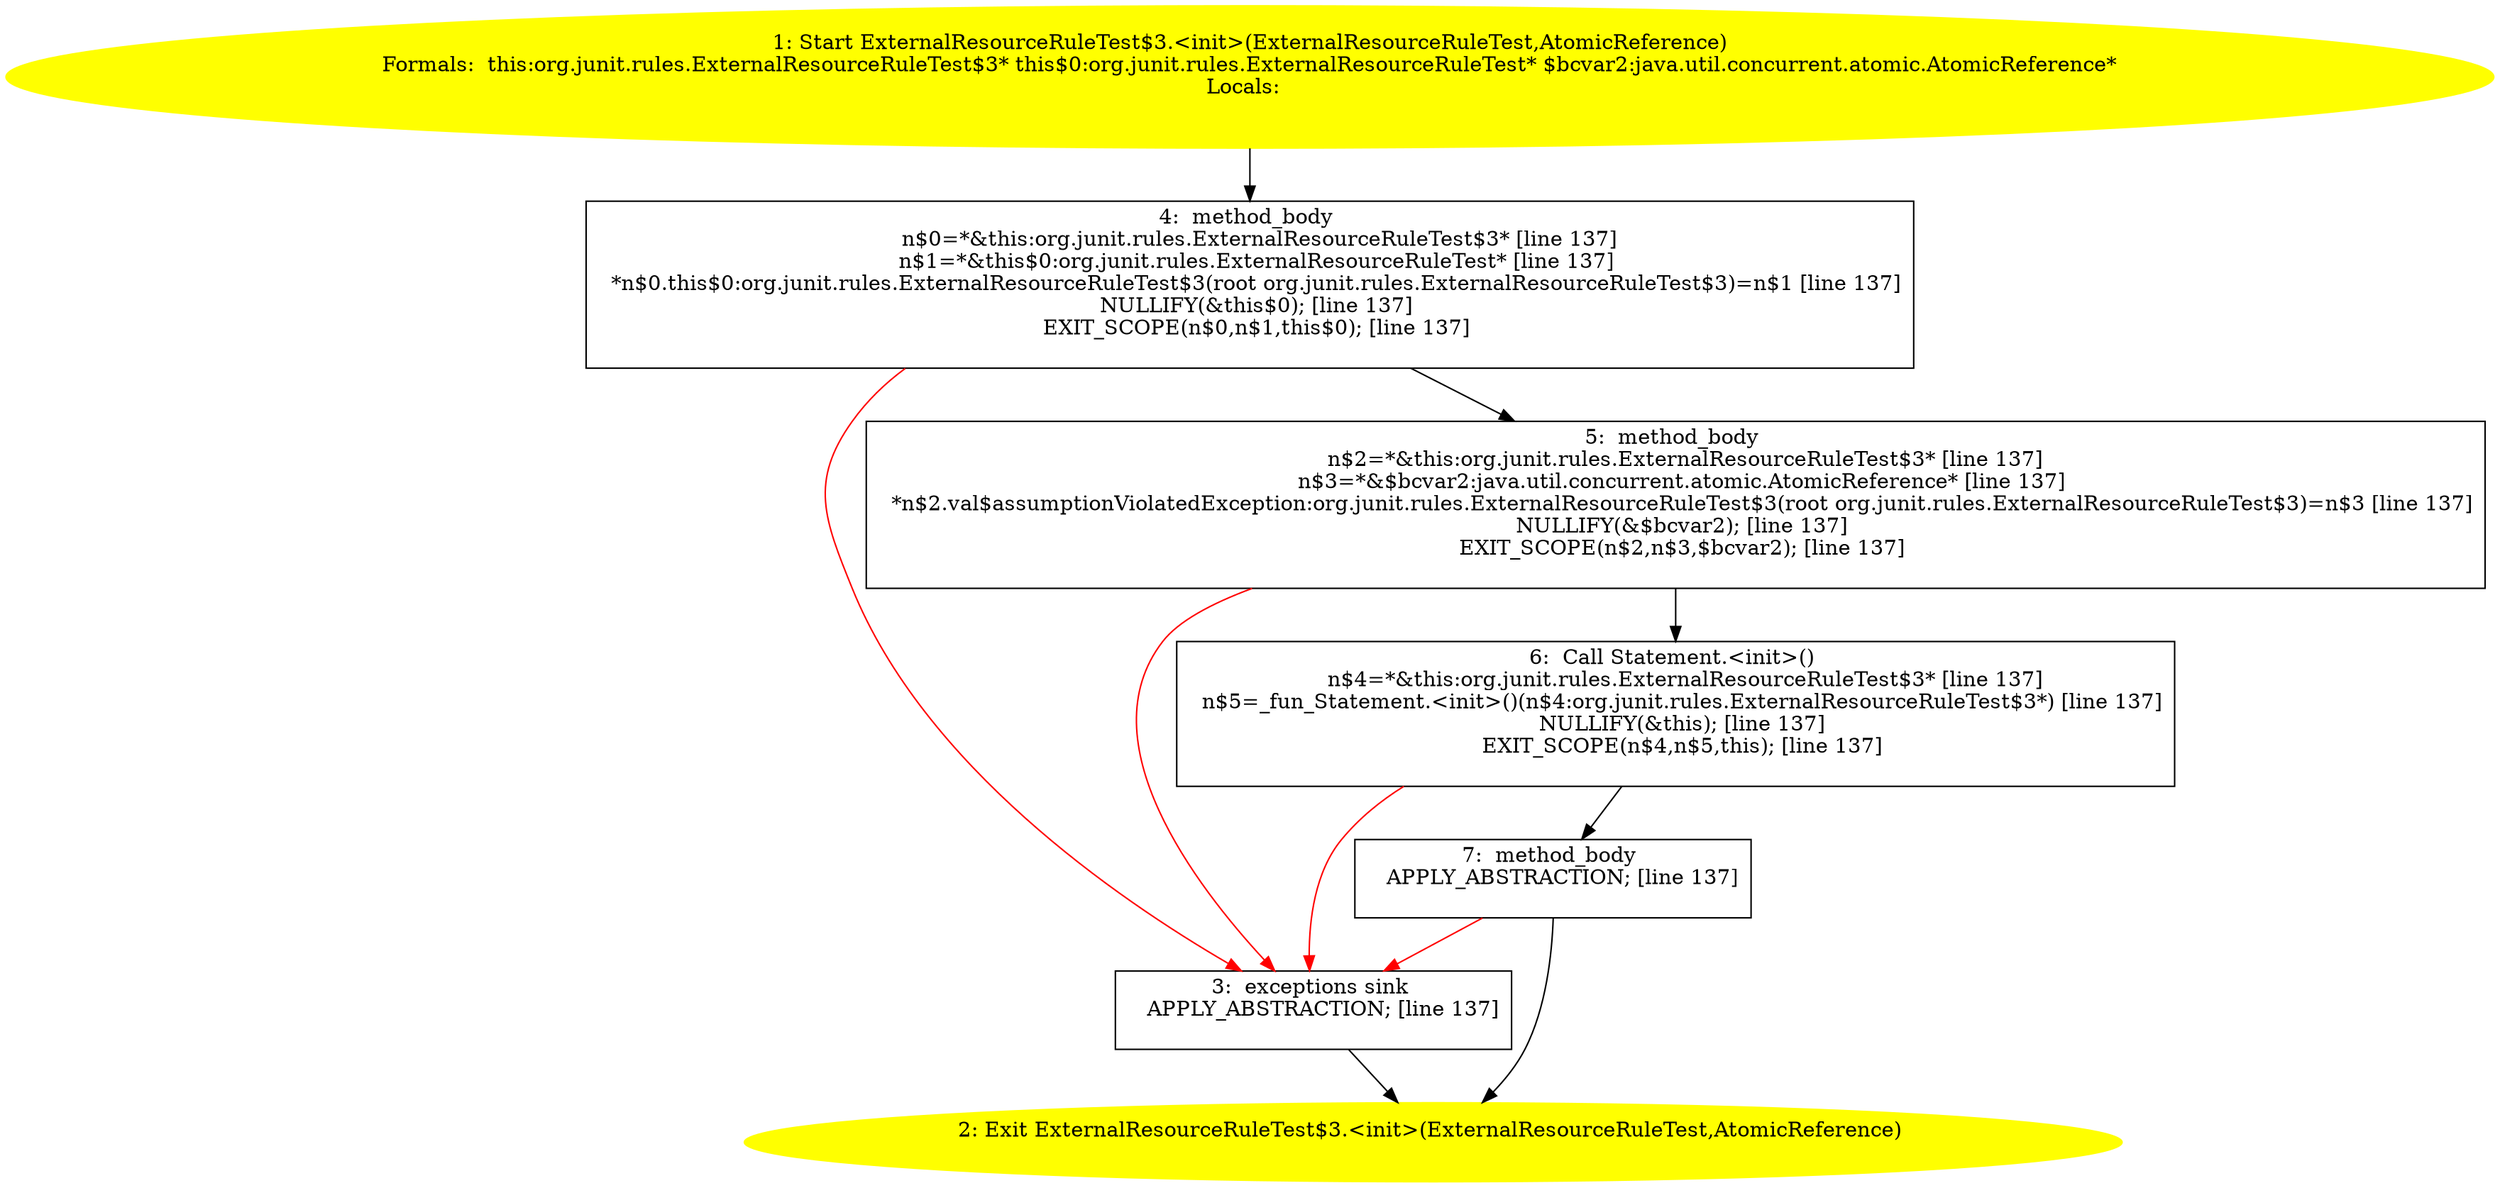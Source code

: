/* @generated */
digraph cfg {
"org.junit.rules.ExternalResourceRuleTest$3.<init>(org.junit.rules.ExternalResourceRuleTest,java.util.1d34af99c78eb6221a4d2df0e08a7035_1" [label="1: Start ExternalResourceRuleTest$3.<init>(ExternalResourceRuleTest,AtomicReference)\nFormals:  this:org.junit.rules.ExternalResourceRuleTest$3* this$0:org.junit.rules.ExternalResourceRuleTest* $bcvar2:java.util.concurrent.atomic.AtomicReference*\nLocals:  \n  " color=yellow style=filled]
	

	 "org.junit.rules.ExternalResourceRuleTest$3.<init>(org.junit.rules.ExternalResourceRuleTest,java.util.1d34af99c78eb6221a4d2df0e08a7035_1" -> "org.junit.rules.ExternalResourceRuleTest$3.<init>(org.junit.rules.ExternalResourceRuleTest,java.util.1d34af99c78eb6221a4d2df0e08a7035_4" ;
"org.junit.rules.ExternalResourceRuleTest$3.<init>(org.junit.rules.ExternalResourceRuleTest,java.util.1d34af99c78eb6221a4d2df0e08a7035_2" [label="2: Exit ExternalResourceRuleTest$3.<init>(ExternalResourceRuleTest,AtomicReference) \n  " color=yellow style=filled]
	

"org.junit.rules.ExternalResourceRuleTest$3.<init>(org.junit.rules.ExternalResourceRuleTest,java.util.1d34af99c78eb6221a4d2df0e08a7035_3" [label="3:  exceptions sink \n   APPLY_ABSTRACTION; [line 137]\n " shape="box"]
	

	 "org.junit.rules.ExternalResourceRuleTest$3.<init>(org.junit.rules.ExternalResourceRuleTest,java.util.1d34af99c78eb6221a4d2df0e08a7035_3" -> "org.junit.rules.ExternalResourceRuleTest$3.<init>(org.junit.rules.ExternalResourceRuleTest,java.util.1d34af99c78eb6221a4d2df0e08a7035_2" ;
"org.junit.rules.ExternalResourceRuleTest$3.<init>(org.junit.rules.ExternalResourceRuleTest,java.util.1d34af99c78eb6221a4d2df0e08a7035_4" [label="4:  method_body \n   n$0=*&this:org.junit.rules.ExternalResourceRuleTest$3* [line 137]\n  n$1=*&this$0:org.junit.rules.ExternalResourceRuleTest* [line 137]\n  *n$0.this$0:org.junit.rules.ExternalResourceRuleTest$3(root org.junit.rules.ExternalResourceRuleTest$3)=n$1 [line 137]\n  NULLIFY(&this$0); [line 137]\n  EXIT_SCOPE(n$0,n$1,this$0); [line 137]\n " shape="box"]
	

	 "org.junit.rules.ExternalResourceRuleTest$3.<init>(org.junit.rules.ExternalResourceRuleTest,java.util.1d34af99c78eb6221a4d2df0e08a7035_4" -> "org.junit.rules.ExternalResourceRuleTest$3.<init>(org.junit.rules.ExternalResourceRuleTest,java.util.1d34af99c78eb6221a4d2df0e08a7035_5" ;
	 "org.junit.rules.ExternalResourceRuleTest$3.<init>(org.junit.rules.ExternalResourceRuleTest,java.util.1d34af99c78eb6221a4d2df0e08a7035_4" -> "org.junit.rules.ExternalResourceRuleTest$3.<init>(org.junit.rules.ExternalResourceRuleTest,java.util.1d34af99c78eb6221a4d2df0e08a7035_3" [color="red" ];
"org.junit.rules.ExternalResourceRuleTest$3.<init>(org.junit.rules.ExternalResourceRuleTest,java.util.1d34af99c78eb6221a4d2df0e08a7035_5" [label="5:  method_body \n   n$2=*&this:org.junit.rules.ExternalResourceRuleTest$3* [line 137]\n  n$3=*&$bcvar2:java.util.concurrent.atomic.AtomicReference* [line 137]\n  *n$2.val$assumptionViolatedException:org.junit.rules.ExternalResourceRuleTest$3(root org.junit.rules.ExternalResourceRuleTest$3)=n$3 [line 137]\n  NULLIFY(&$bcvar2); [line 137]\n  EXIT_SCOPE(n$2,n$3,$bcvar2); [line 137]\n " shape="box"]
	

	 "org.junit.rules.ExternalResourceRuleTest$3.<init>(org.junit.rules.ExternalResourceRuleTest,java.util.1d34af99c78eb6221a4d2df0e08a7035_5" -> "org.junit.rules.ExternalResourceRuleTest$3.<init>(org.junit.rules.ExternalResourceRuleTest,java.util.1d34af99c78eb6221a4d2df0e08a7035_6" ;
	 "org.junit.rules.ExternalResourceRuleTest$3.<init>(org.junit.rules.ExternalResourceRuleTest,java.util.1d34af99c78eb6221a4d2df0e08a7035_5" -> "org.junit.rules.ExternalResourceRuleTest$3.<init>(org.junit.rules.ExternalResourceRuleTest,java.util.1d34af99c78eb6221a4d2df0e08a7035_3" [color="red" ];
"org.junit.rules.ExternalResourceRuleTest$3.<init>(org.junit.rules.ExternalResourceRuleTest,java.util.1d34af99c78eb6221a4d2df0e08a7035_6" [label="6:  Call Statement.<init>() \n   n$4=*&this:org.junit.rules.ExternalResourceRuleTest$3* [line 137]\n  n$5=_fun_Statement.<init>()(n$4:org.junit.rules.ExternalResourceRuleTest$3*) [line 137]\n  NULLIFY(&this); [line 137]\n  EXIT_SCOPE(n$4,n$5,this); [line 137]\n " shape="box"]
	

	 "org.junit.rules.ExternalResourceRuleTest$3.<init>(org.junit.rules.ExternalResourceRuleTest,java.util.1d34af99c78eb6221a4d2df0e08a7035_6" -> "org.junit.rules.ExternalResourceRuleTest$3.<init>(org.junit.rules.ExternalResourceRuleTest,java.util.1d34af99c78eb6221a4d2df0e08a7035_7" ;
	 "org.junit.rules.ExternalResourceRuleTest$3.<init>(org.junit.rules.ExternalResourceRuleTest,java.util.1d34af99c78eb6221a4d2df0e08a7035_6" -> "org.junit.rules.ExternalResourceRuleTest$3.<init>(org.junit.rules.ExternalResourceRuleTest,java.util.1d34af99c78eb6221a4d2df0e08a7035_3" [color="red" ];
"org.junit.rules.ExternalResourceRuleTest$3.<init>(org.junit.rules.ExternalResourceRuleTest,java.util.1d34af99c78eb6221a4d2df0e08a7035_7" [label="7:  method_body \n   APPLY_ABSTRACTION; [line 137]\n " shape="box"]
	

	 "org.junit.rules.ExternalResourceRuleTest$3.<init>(org.junit.rules.ExternalResourceRuleTest,java.util.1d34af99c78eb6221a4d2df0e08a7035_7" -> "org.junit.rules.ExternalResourceRuleTest$3.<init>(org.junit.rules.ExternalResourceRuleTest,java.util.1d34af99c78eb6221a4d2df0e08a7035_2" ;
	 "org.junit.rules.ExternalResourceRuleTest$3.<init>(org.junit.rules.ExternalResourceRuleTest,java.util.1d34af99c78eb6221a4d2df0e08a7035_7" -> "org.junit.rules.ExternalResourceRuleTest$3.<init>(org.junit.rules.ExternalResourceRuleTest,java.util.1d34af99c78eb6221a4d2df0e08a7035_3" [color="red" ];
}
